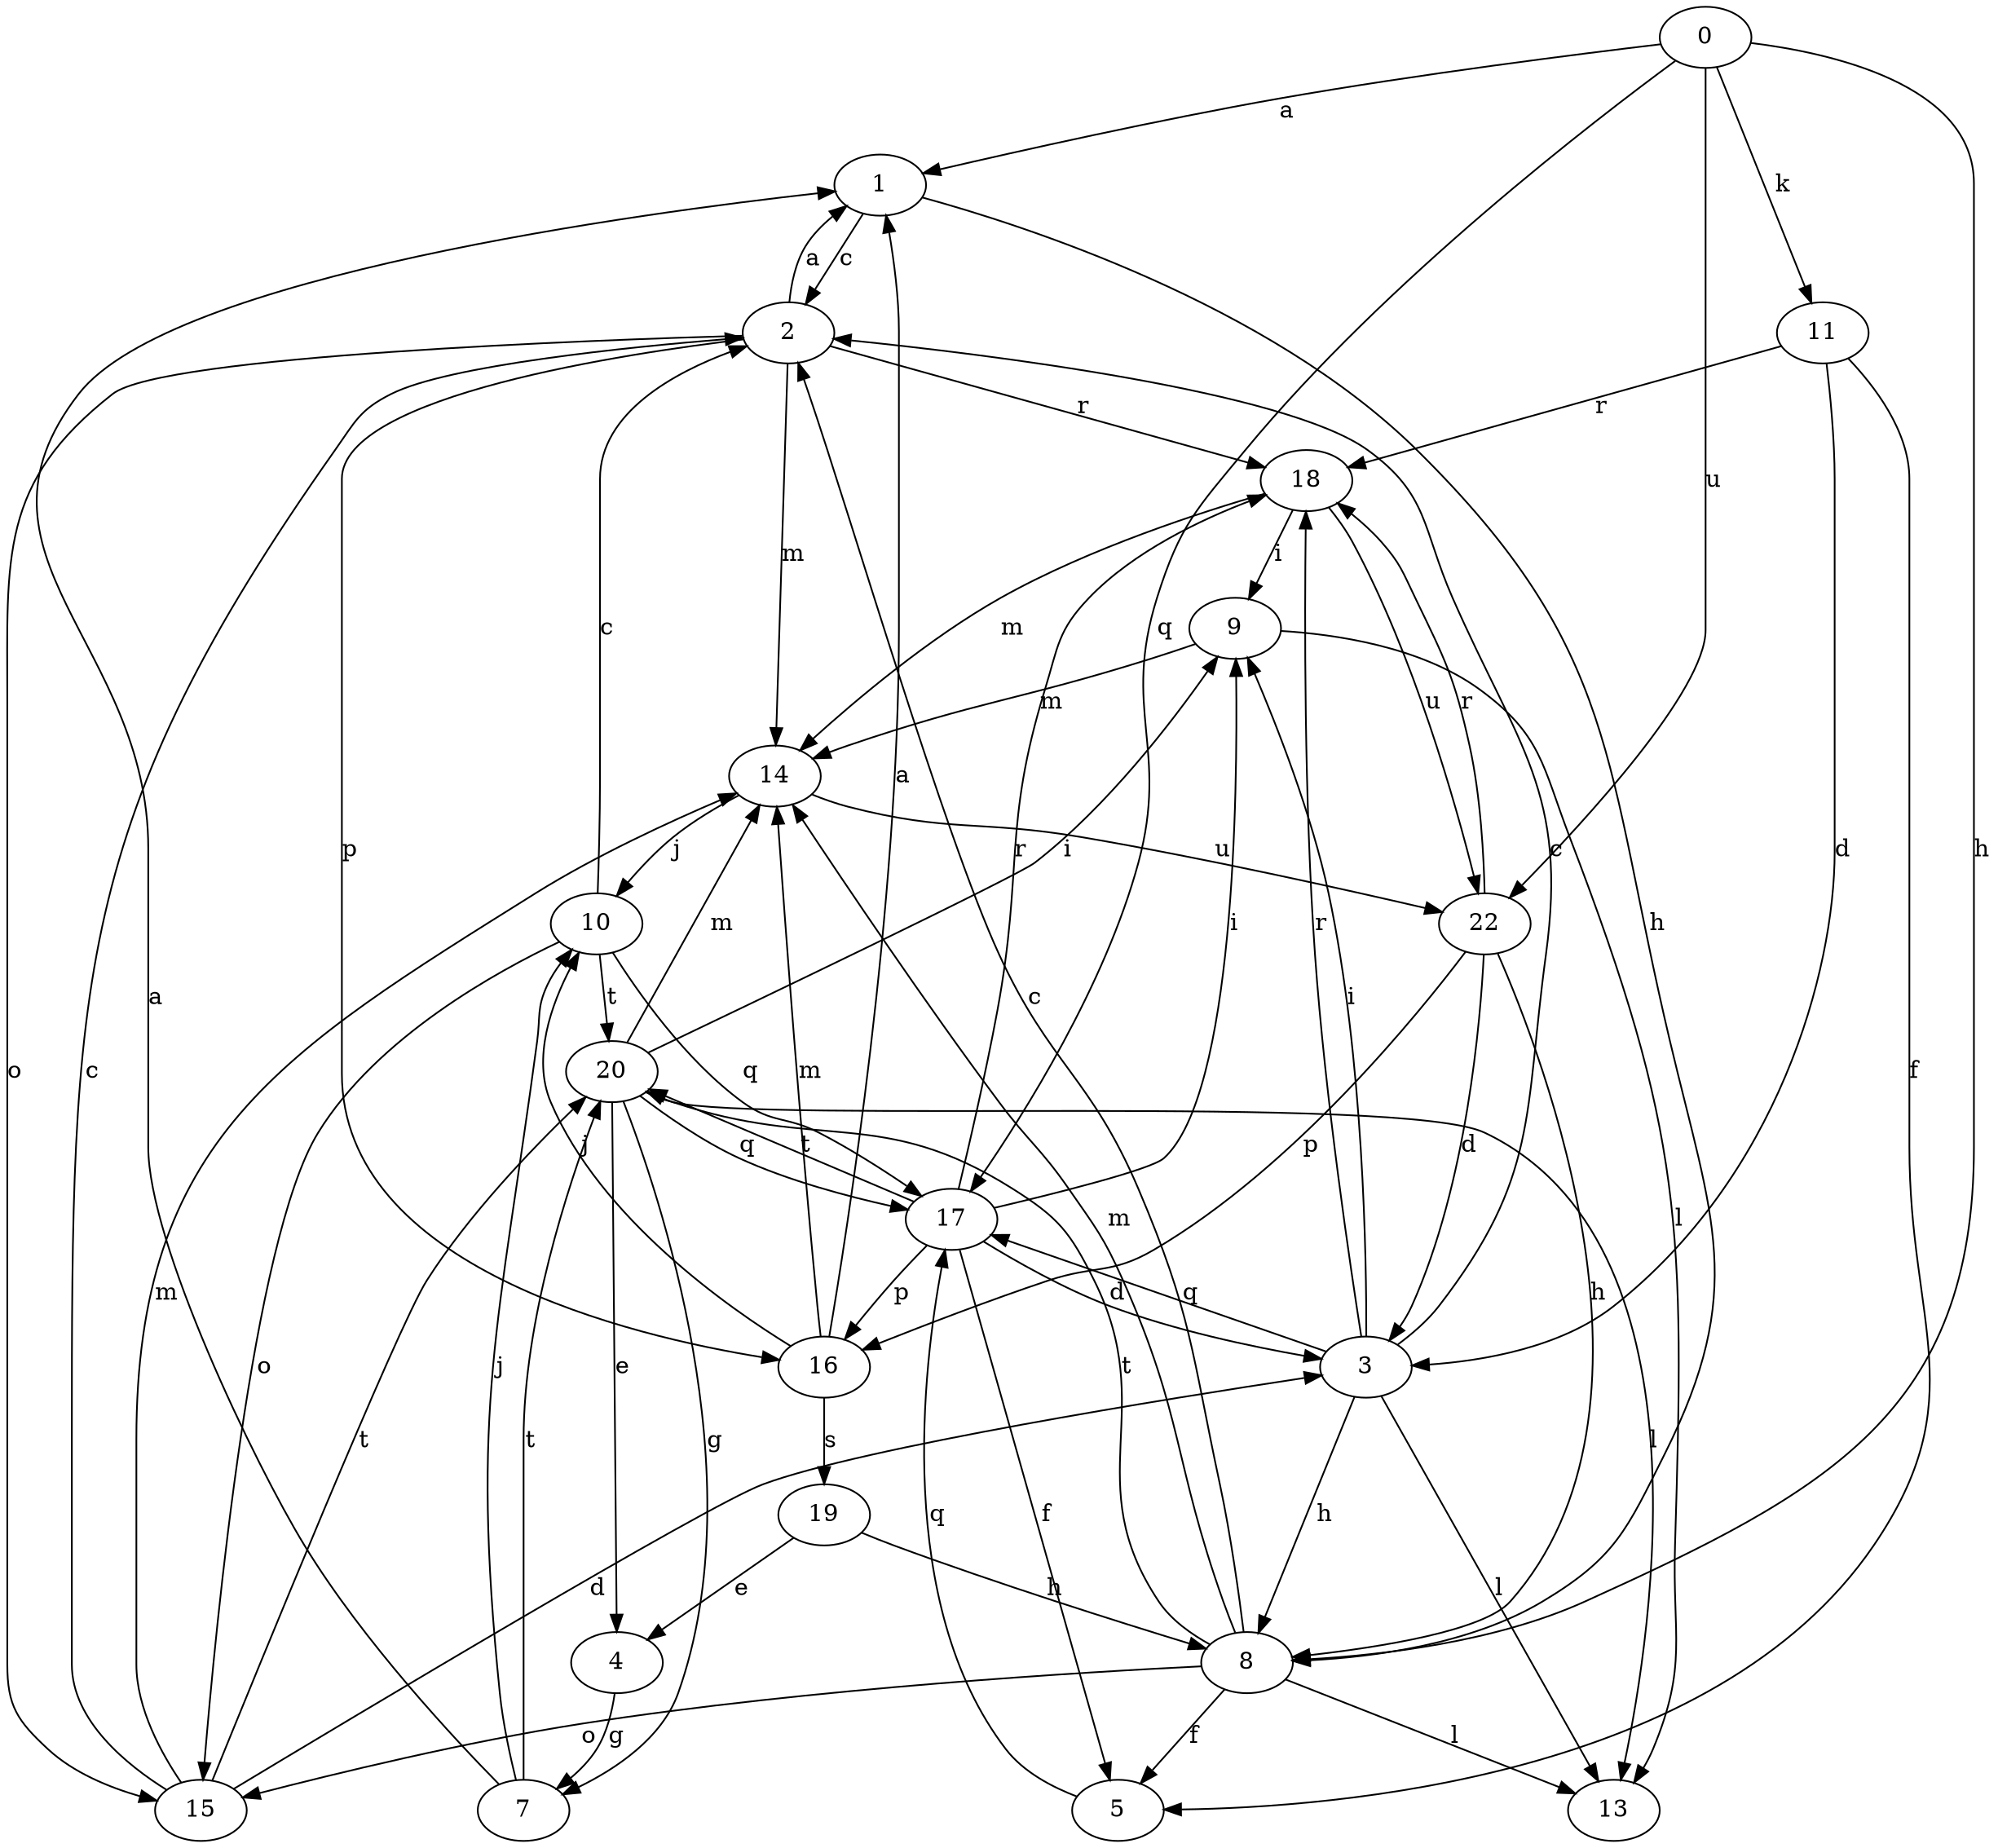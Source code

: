 strict digraph  {
0;
1;
2;
3;
4;
5;
7;
8;
9;
10;
11;
13;
14;
15;
16;
17;
18;
19;
20;
22;
0 -> 1  [label=a];
0 -> 8  [label=h];
0 -> 11  [label=k];
0 -> 17  [label=q];
0 -> 22  [label=u];
1 -> 2  [label=c];
1 -> 8  [label=h];
2 -> 1  [label=a];
2 -> 14  [label=m];
2 -> 15  [label=o];
2 -> 16  [label=p];
2 -> 18  [label=r];
3 -> 2  [label=c];
3 -> 8  [label=h];
3 -> 9  [label=i];
3 -> 13  [label=l];
3 -> 17  [label=q];
3 -> 18  [label=r];
4 -> 7  [label=g];
5 -> 17  [label=q];
7 -> 1  [label=a];
7 -> 10  [label=j];
7 -> 20  [label=t];
8 -> 2  [label=c];
8 -> 5  [label=f];
8 -> 13  [label=l];
8 -> 14  [label=m];
8 -> 15  [label=o];
8 -> 20  [label=t];
9 -> 13  [label=l];
9 -> 14  [label=m];
10 -> 2  [label=c];
10 -> 15  [label=o];
10 -> 17  [label=q];
10 -> 20  [label=t];
11 -> 3  [label=d];
11 -> 5  [label=f];
11 -> 18  [label=r];
14 -> 10  [label=j];
14 -> 22  [label=u];
15 -> 2  [label=c];
15 -> 3  [label=d];
15 -> 14  [label=m];
15 -> 20  [label=t];
16 -> 1  [label=a];
16 -> 10  [label=j];
16 -> 14  [label=m];
16 -> 19  [label=s];
17 -> 3  [label=d];
17 -> 5  [label=f];
17 -> 9  [label=i];
17 -> 16  [label=p];
17 -> 18  [label=r];
17 -> 20  [label=t];
18 -> 9  [label=i];
18 -> 14  [label=m];
18 -> 22  [label=u];
19 -> 4  [label=e];
19 -> 8  [label=h];
20 -> 4  [label=e];
20 -> 7  [label=g];
20 -> 9  [label=i];
20 -> 13  [label=l];
20 -> 14  [label=m];
20 -> 17  [label=q];
22 -> 3  [label=d];
22 -> 8  [label=h];
22 -> 16  [label=p];
22 -> 18  [label=r];
}
